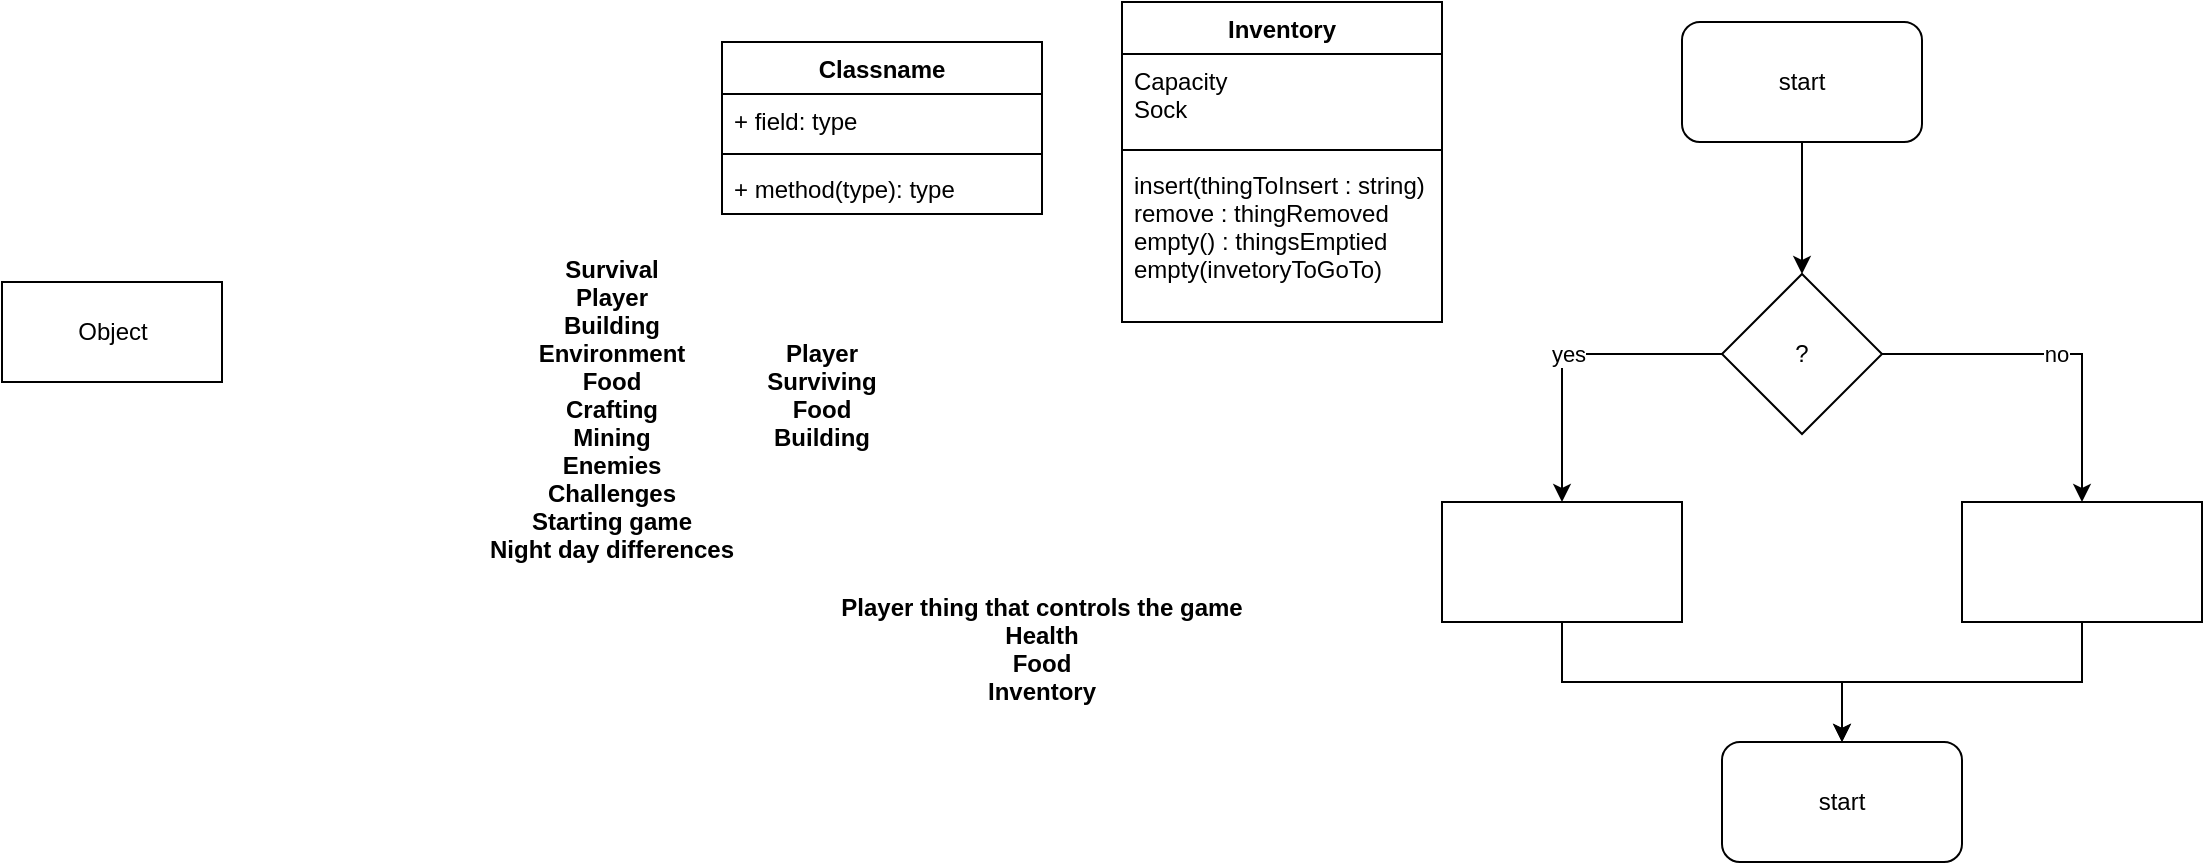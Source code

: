 <mxfile version="13.6.6" type="github">
  <diagram id="_38OMIWXt7H9RE7dVZdC" name="Page-1">
    <mxGraphModel dx="868" dy="479" grid="1" gridSize="10" guides="1" tooltips="1" connect="1" arrows="1" fold="1" page="1" pageScale="1" pageWidth="850" pageHeight="1100" math="0" shadow="0">
      <root>
        <mxCell id="0" />
        <mxCell id="1" parent="0" />
        <mxCell id="c1YBvzrRhg0FDO1bEwd2-1" value="Classname" style="swimlane;fontStyle=1;align=center;verticalAlign=top;childLayout=stackLayout;horizontal=1;startSize=26;horizontalStack=0;resizeParent=1;resizeParentMax=0;resizeLast=0;collapsible=1;marginBottom=0;" parent="1" vertex="1">
          <mxGeometry x="440" y="140" width="160" height="86" as="geometry" />
        </mxCell>
        <mxCell id="c1YBvzrRhg0FDO1bEwd2-2" value="+ field: type" style="text;strokeColor=none;fillColor=none;align=left;verticalAlign=top;spacingLeft=4;spacingRight=4;overflow=hidden;rotatable=0;points=[[0,0.5],[1,0.5]];portConstraint=eastwest;" parent="c1YBvzrRhg0FDO1bEwd2-1" vertex="1">
          <mxGeometry y="26" width="160" height="26" as="geometry" />
        </mxCell>
        <mxCell id="c1YBvzrRhg0FDO1bEwd2-3" value="" style="line;strokeWidth=1;fillColor=none;align=left;verticalAlign=middle;spacingTop=-1;spacingLeft=3;spacingRight=3;rotatable=0;labelPosition=right;points=[];portConstraint=eastwest;" parent="c1YBvzrRhg0FDO1bEwd2-1" vertex="1">
          <mxGeometry y="52" width="160" height="8" as="geometry" />
        </mxCell>
        <mxCell id="c1YBvzrRhg0FDO1bEwd2-4" value="+ method(type): type" style="text;strokeColor=none;fillColor=none;align=left;verticalAlign=top;spacingLeft=4;spacingRight=4;overflow=hidden;rotatable=0;points=[[0,0.5],[1,0.5]];portConstraint=eastwest;" parent="c1YBvzrRhg0FDO1bEwd2-1" vertex="1">
          <mxGeometry y="60" width="160" height="26" as="geometry" />
        </mxCell>
        <mxCell id="c1YBvzrRhg0FDO1bEwd2-5" value="Object" style="html=1;" parent="1" vertex="1">
          <mxGeometry x="80" y="260" width="110" height="50" as="geometry" />
        </mxCell>
        <mxCell id="c1YBvzrRhg0FDO1bEwd2-6" value="Survival&#xa;Player&#xa;Building&#xa;Environment&#xa;Food&#xa;Crafting&#xa;Mining&#xa;Enemies&#xa;Challenges&#xa;Starting game&#xa;Night day differences" style="text;align=center;fontStyle=1;verticalAlign=middle;spacingLeft=3;spacingRight=3;strokeColor=none;rotatable=0;points=[[0,0.5],[1,0.5]];portConstraint=eastwest;" parent="1" vertex="1">
          <mxGeometry x="345" y="310" width="80" height="26" as="geometry" />
        </mxCell>
        <mxCell id="c1YBvzrRhg0FDO1bEwd2-7" value="Player&#xa;Surviving&#xa;Food&#xa;Building&#xa;" style="text;align=center;fontStyle=1;verticalAlign=middle;spacingLeft=3;spacingRight=3;strokeColor=none;rotatable=0;points=[[0,0.5],[1,0.5]];portConstraint=eastwest;" parent="1" vertex="1">
          <mxGeometry x="450" y="310" width="80" height="26" as="geometry" />
        </mxCell>
        <mxCell id="c1YBvzrRhg0FDO1bEwd2-8" value="Player thing that controls the game&#xa;Health&#xa;Food&#xa;Inventory" style="text;align=center;fontStyle=1;verticalAlign=middle;spacingLeft=3;spacingRight=3;strokeColor=none;rotatable=0;points=[[0,0.5],[1,0.5]];portConstraint=eastwest;" parent="1" vertex="1">
          <mxGeometry x="560" y="430" width="80" height="26" as="geometry" />
        </mxCell>
        <mxCell id="c1YBvzrRhg0FDO1bEwd2-9" value="Inventory" style="swimlane;fontStyle=1;align=center;verticalAlign=top;childLayout=stackLayout;horizontal=1;startSize=26;horizontalStack=0;resizeParent=1;resizeParentMax=0;resizeLast=0;collapsible=1;marginBottom=0;" parent="1" vertex="1">
          <mxGeometry x="640" y="120" width="160" height="160" as="geometry" />
        </mxCell>
        <mxCell id="c1YBvzrRhg0FDO1bEwd2-10" value="Capacity &#xa;Sock" style="text;strokeColor=none;fillColor=none;align=left;verticalAlign=top;spacingLeft=4;spacingRight=4;overflow=hidden;rotatable=0;points=[[0,0.5],[1,0.5]];portConstraint=eastwest;" parent="c1YBvzrRhg0FDO1bEwd2-9" vertex="1">
          <mxGeometry y="26" width="160" height="44" as="geometry" />
        </mxCell>
        <mxCell id="c1YBvzrRhg0FDO1bEwd2-11" value="" style="line;strokeWidth=1;fillColor=none;align=left;verticalAlign=middle;spacingTop=-1;spacingLeft=3;spacingRight=3;rotatable=0;labelPosition=right;points=[];portConstraint=eastwest;" parent="c1YBvzrRhg0FDO1bEwd2-9" vertex="1">
          <mxGeometry y="70" width="160" height="8" as="geometry" />
        </mxCell>
        <mxCell id="c1YBvzrRhg0FDO1bEwd2-12" value="insert(thingToInsert : string) &#xa;remove : thingRemoved&#xa;empty() : thingsEmptied&#xa;empty(invetoryToGoTo)&#xa;" style="text;strokeColor=none;fillColor=none;align=left;verticalAlign=top;spacingLeft=4;spacingRight=4;overflow=hidden;rotatable=0;points=[[0,0.5],[1,0.5]];portConstraint=eastwest;" parent="c1YBvzrRhg0FDO1bEwd2-9" vertex="1">
          <mxGeometry y="78" width="160" height="82" as="geometry" />
        </mxCell>
        <mxCell id="fV77j_MeTy0e_qj4ae1h-3" style="edgeStyle=orthogonalEdgeStyle;rounded=0;orthogonalLoop=1;jettySize=auto;html=1;exitX=0.5;exitY=1;exitDx=0;exitDy=0;" edge="1" parent="1" source="fV77j_MeTy0e_qj4ae1h-1" target="fV77j_MeTy0e_qj4ae1h-2">
          <mxGeometry relative="1" as="geometry" />
        </mxCell>
        <mxCell id="fV77j_MeTy0e_qj4ae1h-1" value="start" style="rounded=1;whiteSpace=wrap;html=1;" vertex="1" parent="1">
          <mxGeometry x="920" y="130" width="120" height="60" as="geometry" />
        </mxCell>
        <mxCell id="fV77j_MeTy0e_qj4ae1h-6" value="yes" style="edgeStyle=orthogonalEdgeStyle;rounded=0;orthogonalLoop=1;jettySize=auto;html=1;exitX=0;exitY=0.5;exitDx=0;exitDy=0;" edge="1" parent="1" source="fV77j_MeTy0e_qj4ae1h-2" target="fV77j_MeTy0e_qj4ae1h-5">
          <mxGeometry relative="1" as="geometry" />
        </mxCell>
        <mxCell id="fV77j_MeTy0e_qj4ae1h-8" value="no" style="edgeStyle=orthogonalEdgeStyle;rounded=0;orthogonalLoop=1;jettySize=auto;html=1;exitX=1;exitY=0.5;exitDx=0;exitDy=0;" edge="1" parent="1" source="fV77j_MeTy0e_qj4ae1h-2" target="fV77j_MeTy0e_qj4ae1h-7">
          <mxGeometry relative="1" as="geometry" />
        </mxCell>
        <mxCell id="fV77j_MeTy0e_qj4ae1h-2" value="?" style="rhombus;whiteSpace=wrap;html=1;" vertex="1" parent="1">
          <mxGeometry x="940" y="256" width="80" height="80" as="geometry" />
        </mxCell>
        <mxCell id="fV77j_MeTy0e_qj4ae1h-10" style="edgeStyle=orthogonalEdgeStyle;rounded=0;orthogonalLoop=1;jettySize=auto;html=1;exitX=0.5;exitY=1;exitDx=0;exitDy=0;" edge="1" parent="1" source="fV77j_MeTy0e_qj4ae1h-5" target="fV77j_MeTy0e_qj4ae1h-9">
          <mxGeometry relative="1" as="geometry" />
        </mxCell>
        <mxCell id="fV77j_MeTy0e_qj4ae1h-5" value="" style="rounded=0;whiteSpace=wrap;html=1;" vertex="1" parent="1">
          <mxGeometry x="800" y="370" width="120" height="60" as="geometry" />
        </mxCell>
        <mxCell id="fV77j_MeTy0e_qj4ae1h-11" style="edgeStyle=orthogonalEdgeStyle;rounded=0;orthogonalLoop=1;jettySize=auto;html=1;exitX=0.5;exitY=1;exitDx=0;exitDy=0;" edge="1" parent="1" source="fV77j_MeTy0e_qj4ae1h-7" target="fV77j_MeTy0e_qj4ae1h-9">
          <mxGeometry relative="1" as="geometry" />
        </mxCell>
        <mxCell id="fV77j_MeTy0e_qj4ae1h-7" value="" style="rounded=0;whiteSpace=wrap;html=1;" vertex="1" parent="1">
          <mxGeometry x="1060" y="370" width="120" height="60" as="geometry" />
        </mxCell>
        <mxCell id="fV77j_MeTy0e_qj4ae1h-9" value="start" style="rounded=1;whiteSpace=wrap;html=1;" vertex="1" parent="1">
          <mxGeometry x="940" y="490" width="120" height="60" as="geometry" />
        </mxCell>
      </root>
    </mxGraphModel>
  </diagram>
</mxfile>

